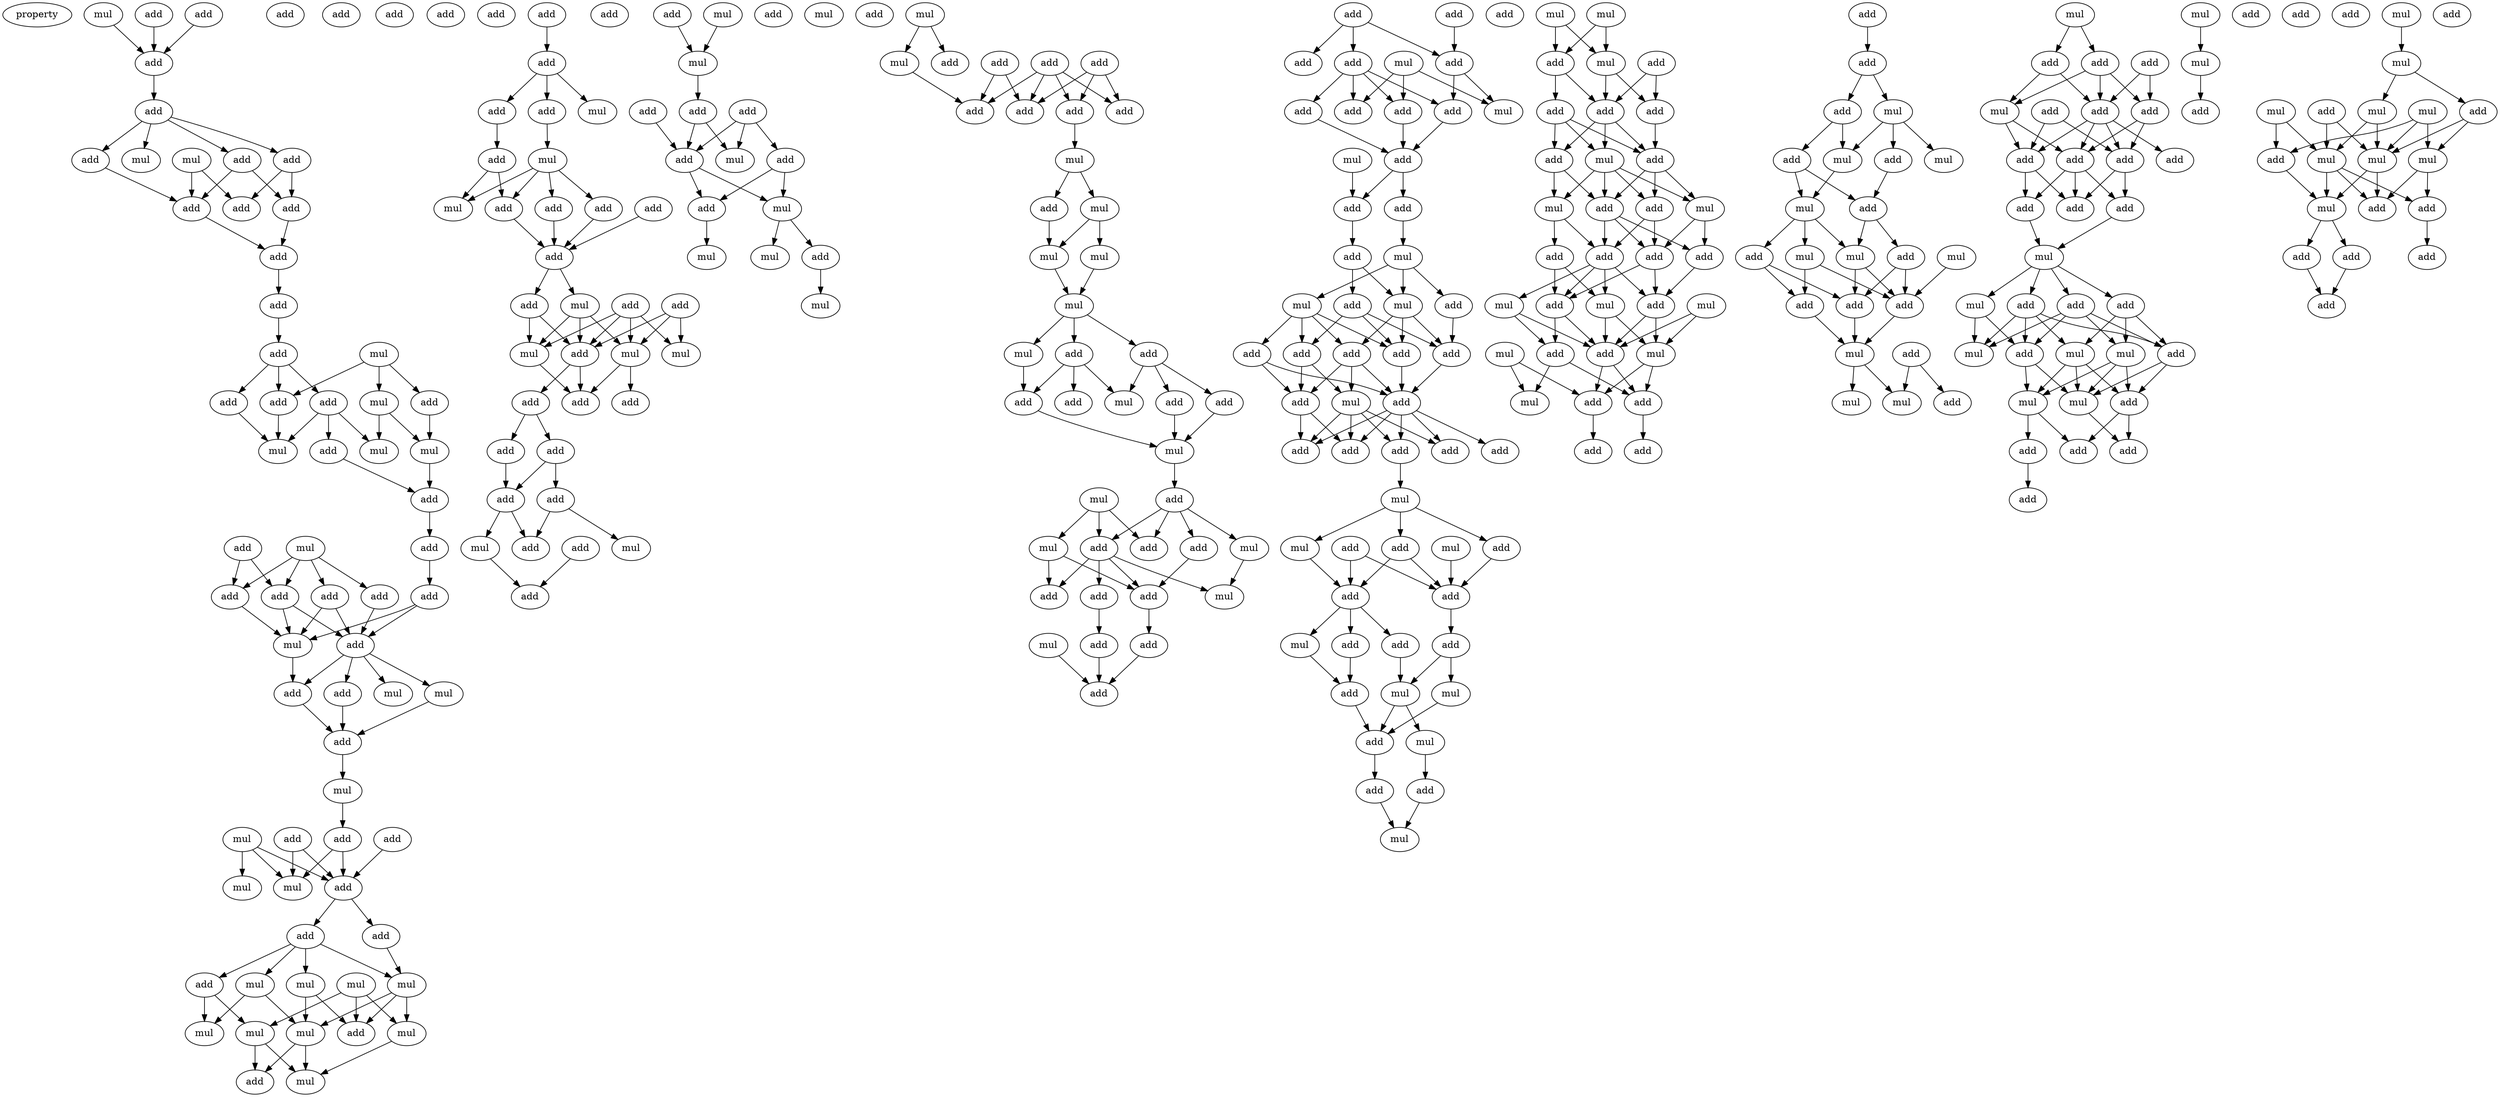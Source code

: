 digraph {
    node [fontcolor=black]
    property [mul=2,lf=1.9]
    0 [ label = mul ];
    1 [ label = add ];
    2 [ label = add ];
    3 [ label = add ];
    4 [ label = add ];
    5 [ label = add ];
    6 [ label = add ];
    7 [ label = add ];
    8 [ label = mul ];
    9 [ label = add ];
    10 [ label = mul ];
    11 [ label = add ];
    12 [ label = add ];
    13 [ label = add ];
    14 [ label = add ];
    15 [ label = add ];
    16 [ label = add ];
    17 [ label = add ];
    18 [ label = add ];
    19 [ label = mul ];
    20 [ label = add ];
    21 [ label = add ];
    22 [ label = mul ];
    23 [ label = add ];
    24 [ label = add ];
    25 [ label = add ];
    26 [ label = add ];
    27 [ label = mul ];
    28 [ label = mul ];
    29 [ label = mul ];
    30 [ label = add ];
    31 [ label = add ];
    32 [ label = add ];
    33 [ label = mul ];
    34 [ label = add ];
    35 [ label = add ];
    36 [ label = add ];
    37 [ label = add ];
    38 [ label = add ];
    39 [ label = add ];
    40 [ label = mul ];
    41 [ label = add ];
    42 [ label = mul ];
    43 [ label = mul ];
    44 [ label = add ];
    45 [ label = add ];
    46 [ label = add ];
    47 [ label = mul ];
    48 [ label = mul ];
    49 [ label = add ];
    50 [ label = add ];
    51 [ label = add ];
    52 [ label = add ];
    53 [ label = mul ];
    54 [ label = mul ];
    55 [ label = add ];
    56 [ label = add ];
    57 [ label = add ];
    58 [ label = mul ];
    59 [ label = mul ];
    60 [ label = mul ];
    61 [ label = mul ];
    62 [ label = mul ];
    63 [ label = mul ];
    64 [ label = mul ];
    65 [ label = add ];
    66 [ label = mul ];
    67 [ label = add ];
    68 [ label = add ];
    69 [ label = mul ];
    70 [ label = add ];
    71 [ label = add ];
    72 [ label = mul ];
    73 [ label = add ];
    74 [ label = add ];
    75 [ label = mul ];
    76 [ label = add ];
    77 [ label = add ];
    78 [ label = mul ];
    79 [ label = add ];
    80 [ label = add ];
    81 [ label = add ];
    82 [ label = add ];
    83 [ label = add ];
    84 [ label = add ];
    85 [ label = mul ];
    86 [ label = mul ];
    87 [ label = mul ];
    88 [ label = mul ];
    89 [ label = add ];
    90 [ label = add ];
    91 [ label = add ];
    92 [ label = add ];
    93 [ label = add ];
    94 [ label = add ];
    95 [ label = add ];
    96 [ label = add ];
    97 [ label = add ];
    98 [ label = add ];
    99 [ label = mul ];
    100 [ label = mul ];
    101 [ label = add ];
    102 [ label = add ];
    103 [ label = add ];
    104 [ label = mul ];
    105 [ label = add ];
    106 [ label = mul ];
    107 [ label = add ];
    108 [ label = add ];
    109 [ label = add ];
    110 [ label = mul ];
    111 [ label = add ];
    112 [ label = add ];
    113 [ label = add ];
    114 [ label = mul ];
    115 [ label = add ];
    116 [ label = mul ];
    117 [ label = mul ];
    118 [ label = mul ];
    119 [ label = mul ];
    120 [ label = add ];
    121 [ label = mul ];
    122 [ label = add ];
    123 [ label = add ];
    124 [ label = add ];
    125 [ label = add ];
    126 [ label = mul ];
    127 [ label = add ];
    128 [ label = add ];
    129 [ label = add ];
    130 [ label = add ];
    131 [ label = mul ];
    132 [ label = mul ];
    133 [ label = add ];
    134 [ label = mul ];
    135 [ label = mul ];
    136 [ label = mul ];
    137 [ label = add ];
    138 [ label = mul ];
    139 [ label = add ];
    140 [ label = add ];
    141 [ label = add ];
    142 [ label = add ];
    143 [ label = mul ];
    144 [ label = add ];
    145 [ label = mul ];
    146 [ label = mul ];
    147 [ label = add ];
    148 [ label = add ];
    149 [ label = mul ];
    150 [ label = mul ];
    151 [ label = add ];
    152 [ label = add ];
    153 [ label = mul ];
    154 [ label = add ];
    155 [ label = add ];
    156 [ label = add ];
    157 [ label = mul ];
    158 [ label = add ];
    159 [ label = add ];
    160 [ label = add ];
    161 [ label = add ];
    162 [ label = add ];
    163 [ label = add ];
    164 [ label = add ];
    165 [ label = add ];
    166 [ label = mul ];
    167 [ label = add ];
    168 [ label = add ];
    169 [ label = add ];
    170 [ label = add ];
    171 [ label = mul ];
    172 [ label = add ];
    173 [ label = mul ];
    174 [ label = add ];
    175 [ label = add ];
    176 [ label = add ];
    177 [ label = add ];
    178 [ label = mul ];
    179 [ label = add ];
    180 [ label = add ];
    181 [ label = mul ];
    182 [ label = mul ];
    183 [ label = add ];
    184 [ label = add ];
    185 [ label = add ];
    186 [ label = add ];
    187 [ label = add ];
    188 [ label = add ];
    189 [ label = add ];
    190 [ label = mul ];
    191 [ label = add ];
    192 [ label = add ];
    193 [ label = add ];
    194 [ label = add ];
    195 [ label = add ];
    196 [ label = mul ];
    197 [ label = add ];
    198 [ label = add ];
    199 [ label = mul ];
    200 [ label = mul ];
    201 [ label = add ];
    202 [ label = add ];
    203 [ label = add ];
    204 [ label = add ];
    205 [ label = mul ];
    206 [ label = add ];
    207 [ label = add ];
    208 [ label = mul ];
    209 [ label = add ];
    210 [ label = mul ];
    211 [ label = mul ];
    212 [ label = add ];
    213 [ label = add ];
    214 [ label = add ];
    215 [ label = mul ];
    216 [ label = mul ];
    217 [ label = mul ];
    218 [ label = mul ];
    219 [ label = add ];
    220 [ label = add ];
    221 [ label = add ];
    222 [ label = add ];
    223 [ label = add ];
    224 [ label = add ];
    225 [ label = mul ];
    226 [ label = add ];
    227 [ label = mul ];
    228 [ label = mul ];
    229 [ label = add ];
    230 [ label = add ];
    231 [ label = add ];
    232 [ label = add ];
    233 [ label = add ];
    234 [ label = add ];
    235 [ label = add ];
    236 [ label = mul ];
    237 [ label = mul ];
    238 [ label = mul ];
    239 [ label = add ];
    240 [ label = add ];
    241 [ label = mul ];
    242 [ label = add ];
    243 [ label = mul ];
    244 [ label = mul ];
    245 [ label = add ];
    246 [ label = add ];
    247 [ label = add ];
    248 [ label = add ];
    249 [ label = add ];
    250 [ label = add ];
    251 [ label = mul ];
    252 [ label = add ];
    253 [ label = add ];
    254 [ label = mul ];
    255 [ label = add ];
    256 [ label = mul ];
    257 [ label = mul ];
    258 [ label = add ];
    259 [ label = add ];
    260 [ label = mul ];
    261 [ label = add ];
    262 [ label = mul ];
    263 [ label = mul ];
    264 [ label = add ];
    265 [ label = add ];
    266 [ label = add ];
    267 [ label = add ];
    268 [ label = mul ];
    269 [ label = mul ];
    270 [ label = mul ];
    271 [ label = add ];
    272 [ label = mul ];
    273 [ label = add ];
    274 [ label = add ];
    275 [ label = add ];
    276 [ label = add ];
    277 [ label = mul ];
    278 [ label = add ];
    279 [ label = add ];
    280 [ label = add ];
    281 [ label = add ];
    282 [ label = add ];
    283 [ label = add ];
    284 [ label = add ];
    285 [ label = add ];
    286 [ label = add ];
    287 [ label = mul ];
    288 [ label = add ];
    289 [ label = add ];
    290 [ label = add ];
    291 [ label = mul ];
    292 [ label = mul ];
    293 [ label = mul ];
    294 [ label = add ];
    295 [ label = mul ];
    296 [ label = add ];
    297 [ label = mul ];
    298 [ label = mul ];
    299 [ label = add ];
    300 [ label = add ];
    301 [ label = add ];
    302 [ label = add ];
    303 [ label = add ];
    304 [ label = mul ];
    305 [ label = add ];
    306 [ label = add ];
    307 [ label = add ];
    308 [ label = mul ];
    309 [ label = add ];
    310 [ label = mul ];
    311 [ label = mul ];
    312 [ label = add ];
    313 [ label = mul ];
    314 [ label = mul ];
    315 [ label = add ];
    316 [ label = mul ];
    317 [ label = add ];
    318 [ label = mul ];
    319 [ label = mul ];
    320 [ label = mul ];
    321 [ label = add ];
    322 [ label = mul ];
    323 [ label = add ];
    324 [ label = add ];
    325 [ label = add ];
    326 [ label = add ];
    327 [ label = add ];
    328 [ label = add ];
    0 -> 4 [ name = 0 ];
    1 -> 4 [ name = 1 ];
    3 -> 4 [ name = 2 ];
    4 -> 7 [ name = 3 ];
    7 -> 9 [ name = 4 ];
    7 -> 10 [ name = 5 ];
    7 -> 11 [ name = 6 ];
    7 -> 12 [ name = 7 ];
    8 -> 13 [ name = 8 ];
    8 -> 14 [ name = 9 ];
    9 -> 13 [ name = 10 ];
    11 -> 14 [ name = 11 ];
    11 -> 15 [ name = 12 ];
    12 -> 13 [ name = 13 ];
    12 -> 15 [ name = 14 ];
    13 -> 16 [ name = 15 ];
    15 -> 16 [ name = 16 ];
    16 -> 18 [ name = 17 ];
    18 -> 20 [ name = 18 ];
    19 -> 22 [ name = 19 ];
    19 -> 23 [ name = 20 ];
    19 -> 25 [ name = 21 ];
    20 -> 21 [ name = 22 ];
    20 -> 23 [ name = 23 ];
    20 -> 24 [ name = 24 ];
    21 -> 28 [ name = 25 ];
    22 -> 27 [ name = 26 ];
    22 -> 29 [ name = 27 ];
    23 -> 28 [ name = 28 ];
    24 -> 26 [ name = 29 ];
    24 -> 28 [ name = 30 ];
    24 -> 29 [ name = 31 ];
    25 -> 27 [ name = 32 ];
    26 -> 30 [ name = 33 ];
    27 -> 30 [ name = 34 ];
    30 -> 32 [ name = 35 ];
    31 -> 36 [ name = 36 ];
    31 -> 38 [ name = 37 ];
    32 -> 34 [ name = 38 ];
    33 -> 35 [ name = 39 ];
    33 -> 36 [ name = 40 ];
    33 -> 37 [ name = 41 ];
    33 -> 38 [ name = 42 ];
    34 -> 39 [ name = 43 ];
    34 -> 40 [ name = 44 ];
    35 -> 39 [ name = 45 ];
    35 -> 40 [ name = 46 ];
    36 -> 39 [ name = 47 ];
    36 -> 40 [ name = 48 ];
    37 -> 39 [ name = 49 ];
    38 -> 40 [ name = 50 ];
    39 -> 41 [ name = 51 ];
    39 -> 42 [ name = 52 ];
    39 -> 43 [ name = 53 ];
    39 -> 45 [ name = 54 ];
    40 -> 41 [ name = 55 ];
    41 -> 46 [ name = 56 ];
    43 -> 46 [ name = 57 ];
    45 -> 46 [ name = 58 ];
    46 -> 47 [ name = 59 ];
    47 -> 50 [ name = 60 ];
    48 -> 52 [ name = 61 ];
    48 -> 53 [ name = 62 ];
    48 -> 54 [ name = 63 ];
    49 -> 52 [ name = 64 ];
    49 -> 54 [ name = 65 ];
    50 -> 52 [ name = 66 ];
    50 -> 54 [ name = 67 ];
    51 -> 52 [ name = 68 ];
    52 -> 55 [ name = 69 ];
    52 -> 56 [ name = 70 ];
    55 -> 61 [ name = 71 ];
    56 -> 57 [ name = 72 ];
    56 -> 58 [ name = 73 ];
    56 -> 59 [ name = 74 ];
    56 -> 61 [ name = 75 ];
    57 -> 63 [ name = 76 ];
    57 -> 66 [ name = 77 ];
    58 -> 62 [ name = 78 ];
    58 -> 65 [ name = 79 ];
    59 -> 62 [ name = 80 ];
    59 -> 63 [ name = 81 ];
    60 -> 64 [ name = 82 ];
    60 -> 65 [ name = 83 ];
    60 -> 66 [ name = 84 ];
    61 -> 62 [ name = 85 ];
    61 -> 64 [ name = 86 ];
    61 -> 65 [ name = 87 ];
    62 -> 68 [ name = 88 ];
    62 -> 69 [ name = 89 ];
    64 -> 69 [ name = 90 ];
    66 -> 68 [ name = 91 ];
    66 -> 69 [ name = 92 ];
    67 -> 70 [ name = 93 ];
    70 -> 71 [ name = 94 ];
    70 -> 72 [ name = 95 ];
    70 -> 73 [ name = 96 ];
    71 -> 74 [ name = 97 ];
    73 -> 75 [ name = 98 ];
    74 -> 76 [ name = 99 ];
    74 -> 78 [ name = 100 ];
    75 -> 76 [ name = 101 ];
    75 -> 77 [ name = 102 ];
    75 -> 78 [ name = 103 ];
    75 -> 79 [ name = 104 ];
    76 -> 81 [ name = 105 ];
    77 -> 81 [ name = 106 ];
    79 -> 81 [ name = 107 ];
    80 -> 81 [ name = 108 ];
    81 -> 84 [ name = 109 ];
    81 -> 85 [ name = 110 ];
    82 -> 86 [ name = 111 ];
    82 -> 87 [ name = 112 ];
    82 -> 88 [ name = 113 ];
    82 -> 89 [ name = 114 ];
    83 -> 86 [ name = 115 ];
    83 -> 88 [ name = 116 ];
    83 -> 89 [ name = 117 ];
    84 -> 87 [ name = 118 ];
    84 -> 89 [ name = 119 ];
    85 -> 87 [ name = 120 ];
    85 -> 88 [ name = 121 ];
    85 -> 89 [ name = 122 ];
    87 -> 91 [ name = 123 ];
    88 -> 91 [ name = 124 ];
    88 -> 92 [ name = 125 ];
    89 -> 90 [ name = 126 ];
    89 -> 91 [ name = 127 ];
    90 -> 93 [ name = 128 ];
    90 -> 94 [ name = 129 ];
    93 -> 95 [ name = 130 ];
    94 -> 95 [ name = 131 ];
    94 -> 96 [ name = 132 ];
    95 -> 98 [ name = 133 ];
    95 -> 100 [ name = 134 ];
    96 -> 98 [ name = 135 ];
    96 -> 99 [ name = 136 ];
    97 -> 101 [ name = 137 ];
    100 -> 101 [ name = 138 ];
    103 -> 106 [ name = 139 ];
    104 -> 106 [ name = 140 ];
    106 -> 109 [ name = 141 ];
    107 -> 110 [ name = 142 ];
    107 -> 111 [ name = 143 ];
    107 -> 112 [ name = 144 ];
    108 -> 112 [ name = 145 ];
    109 -> 110 [ name = 146 ];
    109 -> 112 [ name = 147 ];
    111 -> 113 [ name = 148 ];
    111 -> 114 [ name = 149 ];
    112 -> 113 [ name = 150 ];
    112 -> 114 [ name = 151 ];
    113 -> 117 [ name = 152 ];
    114 -> 115 [ name = 153 ];
    114 -> 116 [ name = 154 ];
    115 -> 118 [ name = 155 ];
    121 -> 124 [ name = 156 ];
    121 -> 126 [ name = 157 ];
    122 -> 127 [ name = 158 ];
    122 -> 130 [ name = 159 ];
    123 -> 128 [ name = 160 ];
    123 -> 129 [ name = 161 ];
    123 -> 130 [ name = 162 ];
    125 -> 127 [ name = 163 ];
    125 -> 128 [ name = 164 ];
    125 -> 129 [ name = 165 ];
    125 -> 130 [ name = 166 ];
    126 -> 127 [ name = 167 ];
    128 -> 131 [ name = 168 ];
    131 -> 132 [ name = 169 ];
    131 -> 133 [ name = 170 ];
    132 -> 134 [ name = 171 ];
    132 -> 135 [ name = 172 ];
    133 -> 134 [ name = 173 ];
    134 -> 136 [ name = 174 ];
    135 -> 136 [ name = 175 ];
    136 -> 137 [ name = 176 ];
    136 -> 138 [ name = 177 ];
    136 -> 139 [ name = 178 ];
    137 -> 141 [ name = 179 ];
    137 -> 143 [ name = 180 ];
    137 -> 144 [ name = 181 ];
    138 -> 144 [ name = 182 ];
    139 -> 140 [ name = 183 ];
    139 -> 142 [ name = 184 ];
    139 -> 143 [ name = 185 ];
    140 -> 145 [ name = 186 ];
    142 -> 145 [ name = 187 ];
    144 -> 145 [ name = 188 ];
    145 -> 147 [ name = 189 ];
    146 -> 148 [ name = 190 ];
    146 -> 149 [ name = 191 ];
    146 -> 152 [ name = 192 ];
    147 -> 148 [ name = 193 ];
    147 -> 150 [ name = 194 ];
    147 -> 151 [ name = 195 ];
    147 -> 152 [ name = 196 ];
    149 -> 154 [ name = 197 ];
    149 -> 156 [ name = 198 ];
    150 -> 153 [ name = 199 ];
    151 -> 156 [ name = 200 ];
    152 -> 153 [ name = 201 ];
    152 -> 154 [ name = 202 ];
    152 -> 155 [ name = 203 ];
    152 -> 156 [ name = 204 ];
    155 -> 158 [ name = 205 ];
    156 -> 159 [ name = 206 ];
    157 -> 160 [ name = 207 ];
    158 -> 160 [ name = 208 ];
    159 -> 160 [ name = 209 ];
    161 -> 163 [ name = 210 ];
    161 -> 164 [ name = 211 ];
    161 -> 165 [ name = 212 ];
    162 -> 165 [ name = 213 ];
    164 -> 167 [ name = 214 ];
    164 -> 168 [ name = 215 ];
    164 -> 169 [ name = 216 ];
    164 -> 170 [ name = 217 ];
    165 -> 169 [ name = 218 ];
    165 -> 171 [ name = 219 ];
    166 -> 167 [ name = 220 ];
    166 -> 170 [ name = 221 ];
    166 -> 171 [ name = 222 ];
    167 -> 172 [ name = 223 ];
    168 -> 172 [ name = 224 ];
    169 -> 172 [ name = 225 ];
    172 -> 174 [ name = 226 ];
    172 -> 175 [ name = 227 ];
    173 -> 174 [ name = 228 ];
    174 -> 176 [ name = 229 ];
    175 -> 178 [ name = 230 ];
    176 -> 179 [ name = 231 ];
    176 -> 182 [ name = 232 ];
    178 -> 180 [ name = 233 ];
    178 -> 181 [ name = 234 ];
    178 -> 182 [ name = 235 ];
    179 -> 184 [ name = 236 ];
    179 -> 186 [ name = 237 ];
    179 -> 187 [ name = 238 ];
    180 -> 186 [ name = 239 ];
    181 -> 183 [ name = 240 ];
    181 -> 184 [ name = 241 ];
    181 -> 185 [ name = 242 ];
    181 -> 187 [ name = 243 ];
    182 -> 185 [ name = 244 ];
    182 -> 186 [ name = 245 ];
    182 -> 187 [ name = 246 ];
    183 -> 188 [ name = 247 ];
    183 -> 189 [ name = 248 ];
    184 -> 189 [ name = 249 ];
    184 -> 190 [ name = 250 ];
    185 -> 188 [ name = 251 ];
    185 -> 189 [ name = 252 ];
    185 -> 190 [ name = 253 ];
    186 -> 188 [ name = 254 ];
    187 -> 188 [ name = 255 ];
    188 -> 191 [ name = 256 ];
    188 -> 192 [ name = 257 ];
    188 -> 193 [ name = 258 ];
    188 -> 194 [ name = 259 ];
    188 -> 195 [ name = 260 ];
    189 -> 191 [ name = 261 ];
    189 -> 195 [ name = 262 ];
    190 -> 191 [ name = 263 ];
    190 -> 192 [ name = 264 ];
    190 -> 194 [ name = 265 ];
    190 -> 195 [ name = 266 ];
    192 -> 196 [ name = 267 ];
    196 -> 198 [ name = 268 ];
    196 -> 200 [ name = 269 ];
    196 -> 201 [ name = 270 ];
    197 -> 202 [ name = 271 ];
    197 -> 203 [ name = 272 ];
    198 -> 202 [ name = 273 ];
    198 -> 203 [ name = 274 ];
    199 -> 202 [ name = 275 ];
    200 -> 203 [ name = 276 ];
    201 -> 202 [ name = 277 ];
    202 -> 206 [ name = 278 ];
    203 -> 204 [ name = 279 ];
    203 -> 205 [ name = 280 ];
    203 -> 207 [ name = 281 ];
    204 -> 210 [ name = 282 ];
    205 -> 209 [ name = 283 ];
    206 -> 208 [ name = 284 ];
    206 -> 210 [ name = 285 ];
    207 -> 209 [ name = 286 ];
    208 -> 212 [ name = 287 ];
    209 -> 212 [ name = 288 ];
    210 -> 211 [ name = 289 ];
    210 -> 212 [ name = 290 ];
    211 -> 214 [ name = 291 ];
    212 -> 213 [ name = 292 ];
    213 -> 215 [ name = 293 ];
    214 -> 215 [ name = 294 ];
    216 -> 218 [ name = 295 ];
    216 -> 219 [ name = 296 ];
    217 -> 218 [ name = 297 ];
    217 -> 219 [ name = 298 ];
    218 -> 221 [ name = 299 ];
    218 -> 222 [ name = 300 ];
    219 -> 221 [ name = 301 ];
    219 -> 223 [ name = 302 ];
    220 -> 221 [ name = 303 ];
    220 -> 222 [ name = 304 ];
    221 -> 224 [ name = 305 ];
    221 -> 225 [ name = 306 ];
    221 -> 226 [ name = 307 ];
    222 -> 226 [ name = 308 ];
    223 -> 224 [ name = 309 ];
    223 -> 225 [ name = 310 ];
    223 -> 226 [ name = 311 ];
    224 -> 228 [ name = 312 ];
    224 -> 230 [ name = 313 ];
    225 -> 227 [ name = 314 ];
    225 -> 228 [ name = 315 ];
    225 -> 229 [ name = 316 ];
    225 -> 230 [ name = 317 ];
    226 -> 227 [ name = 318 ];
    226 -> 229 [ name = 319 ];
    226 -> 230 [ name = 320 ];
    227 -> 232 [ name = 321 ];
    227 -> 234 [ name = 322 ];
    228 -> 231 [ name = 323 ];
    228 -> 233 [ name = 324 ];
    229 -> 233 [ name = 325 ];
    229 -> 234 [ name = 326 ];
    230 -> 232 [ name = 327 ];
    230 -> 233 [ name = 328 ];
    230 -> 234 [ name = 329 ];
    231 -> 235 [ name = 330 ];
    231 -> 238 [ name = 331 ];
    232 -> 239 [ name = 332 ];
    233 -> 235 [ name = 333 ];
    233 -> 236 [ name = 334 ];
    233 -> 238 [ name = 335 ];
    233 -> 239 [ name = 336 ];
    234 -> 235 [ name = 337 ];
    234 -> 239 [ name = 338 ];
    235 -> 240 [ name = 339 ];
    235 -> 242 [ name = 340 ];
    236 -> 240 [ name = 341 ];
    236 -> 242 [ name = 342 ];
    237 -> 242 [ name = 343 ];
    237 -> 243 [ name = 344 ];
    238 -> 242 [ name = 345 ];
    238 -> 243 [ name = 346 ];
    239 -> 242 [ name = 347 ];
    239 -> 243 [ name = 348 ];
    240 -> 244 [ name = 349 ];
    240 -> 246 [ name = 350 ];
    241 -> 244 [ name = 351 ];
    241 -> 245 [ name = 352 ];
    242 -> 245 [ name = 353 ];
    242 -> 246 [ name = 354 ];
    243 -> 245 [ name = 355 ];
    243 -> 246 [ name = 356 ];
    245 -> 248 [ name = 357 ];
    246 -> 249 [ name = 358 ];
    247 -> 250 [ name = 359 ];
    250 -> 251 [ name = 360 ];
    250 -> 252 [ name = 361 ];
    251 -> 254 [ name = 362 ];
    251 -> 255 [ name = 363 ];
    251 -> 256 [ name = 364 ];
    252 -> 253 [ name = 365 ];
    252 -> 254 [ name = 366 ];
    253 -> 257 [ name = 367 ];
    253 -> 258 [ name = 368 ];
    254 -> 257 [ name = 369 ];
    255 -> 258 [ name = 370 ];
    257 -> 259 [ name = 371 ];
    257 -> 262 [ name = 372 ];
    257 -> 263 [ name = 373 ];
    258 -> 261 [ name = 374 ];
    258 -> 262 [ name = 375 ];
    259 -> 264 [ name = 376 ];
    259 -> 265 [ name = 377 ];
    260 -> 266 [ name = 378 ];
    261 -> 264 [ name = 379 ];
    261 -> 266 [ name = 380 ];
    262 -> 264 [ name = 381 ];
    262 -> 266 [ name = 382 ];
    263 -> 265 [ name = 383 ];
    263 -> 266 [ name = 384 ];
    264 -> 268 [ name = 385 ];
    265 -> 268 [ name = 386 ];
    266 -> 268 [ name = 387 ];
    267 -> 270 [ name = 388 ];
    267 -> 271 [ name = 389 ];
    268 -> 269 [ name = 390 ];
    268 -> 270 [ name = 391 ];
    272 -> 274 [ name = 392 ];
    272 -> 275 [ name = 393 ];
    273 -> 276 [ name = 394 ];
    273 -> 279 [ name = 395 ];
    274 -> 276 [ name = 396 ];
    274 -> 277 [ name = 397 ];
    274 -> 279 [ name = 398 ];
    275 -> 276 [ name = 399 ];
    275 -> 277 [ name = 400 ];
    276 -> 280 [ name = 401 ];
    276 -> 281 [ name = 402 ];
    276 -> 282 [ name = 403 ];
    276 -> 283 [ name = 404 ];
    277 -> 282 [ name = 405 ];
    277 -> 283 [ name = 406 ];
    278 -> 281 [ name = 407 ];
    278 -> 283 [ name = 408 ];
    279 -> 281 [ name = 409 ];
    279 -> 282 [ name = 410 ];
    281 -> 284 [ name = 411 ];
    281 -> 286 [ name = 412 ];
    282 -> 284 [ name = 413 ];
    282 -> 285 [ name = 414 ];
    282 -> 286 [ name = 415 ];
    283 -> 284 [ name = 416 ];
    283 -> 285 [ name = 417 ];
    285 -> 287 [ name = 418 ];
    286 -> 287 [ name = 419 ];
    287 -> 288 [ name = 420 ];
    287 -> 289 [ name = 421 ];
    287 -> 290 [ name = 422 ];
    287 -> 291 [ name = 423 ];
    288 -> 292 [ name = 424 ];
    288 -> 294 [ name = 425 ];
    288 -> 295 [ name = 426 ];
    288 -> 296 [ name = 427 ];
    289 -> 293 [ name = 428 ];
    289 -> 294 [ name = 429 ];
    289 -> 295 [ name = 430 ];
    289 -> 296 [ name = 431 ];
    290 -> 292 [ name = 432 ];
    290 -> 293 [ name = 433 ];
    290 -> 296 [ name = 434 ];
    291 -> 294 [ name = 435 ];
    291 -> 295 [ name = 436 ];
    292 -> 297 [ name = 437 ];
    292 -> 298 [ name = 438 ];
    292 -> 299 [ name = 439 ];
    293 -> 297 [ name = 440 ];
    293 -> 298 [ name = 441 ];
    293 -> 299 [ name = 442 ];
    294 -> 297 [ name = 443 ];
    294 -> 298 [ name = 444 ];
    296 -> 297 [ name = 445 ];
    296 -> 299 [ name = 446 ];
    297 -> 300 [ name = 447 ];
    298 -> 301 [ name = 448 ];
    298 -> 302 [ name = 449 ];
    299 -> 300 [ name = 450 ];
    299 -> 302 [ name = 451 ];
    301 -> 303 [ name = 452 ];
    304 -> 308 [ name = 453 ];
    308 -> 309 [ name = 454 ];
    310 -> 311 [ name = 455 ];
    311 -> 313 [ name = 456 ];
    311 -> 315 [ name = 457 ];
    312 -> 318 [ name = 458 ];
    312 -> 319 [ name = 459 ];
    313 -> 318 [ name = 460 ];
    313 -> 319 [ name = 461 ];
    314 -> 317 [ name = 462 ];
    314 -> 319 [ name = 463 ];
    314 -> 320 [ name = 464 ];
    315 -> 319 [ name = 465 ];
    315 -> 320 [ name = 466 ];
    316 -> 317 [ name = 467 ];
    316 -> 318 [ name = 468 ];
    317 -> 322 [ name = 469 ];
    318 -> 321 [ name = 470 ];
    318 -> 322 [ name = 471 ];
    318 -> 323 [ name = 472 ];
    319 -> 321 [ name = 473 ];
    319 -> 322 [ name = 474 ];
    320 -> 321 [ name = 475 ];
    320 -> 323 [ name = 476 ];
    322 -> 324 [ name = 477 ];
    322 -> 326 [ name = 478 ];
    323 -> 325 [ name = 479 ];
    324 -> 327 [ name = 480 ];
    326 -> 327 [ name = 481 ];
}

